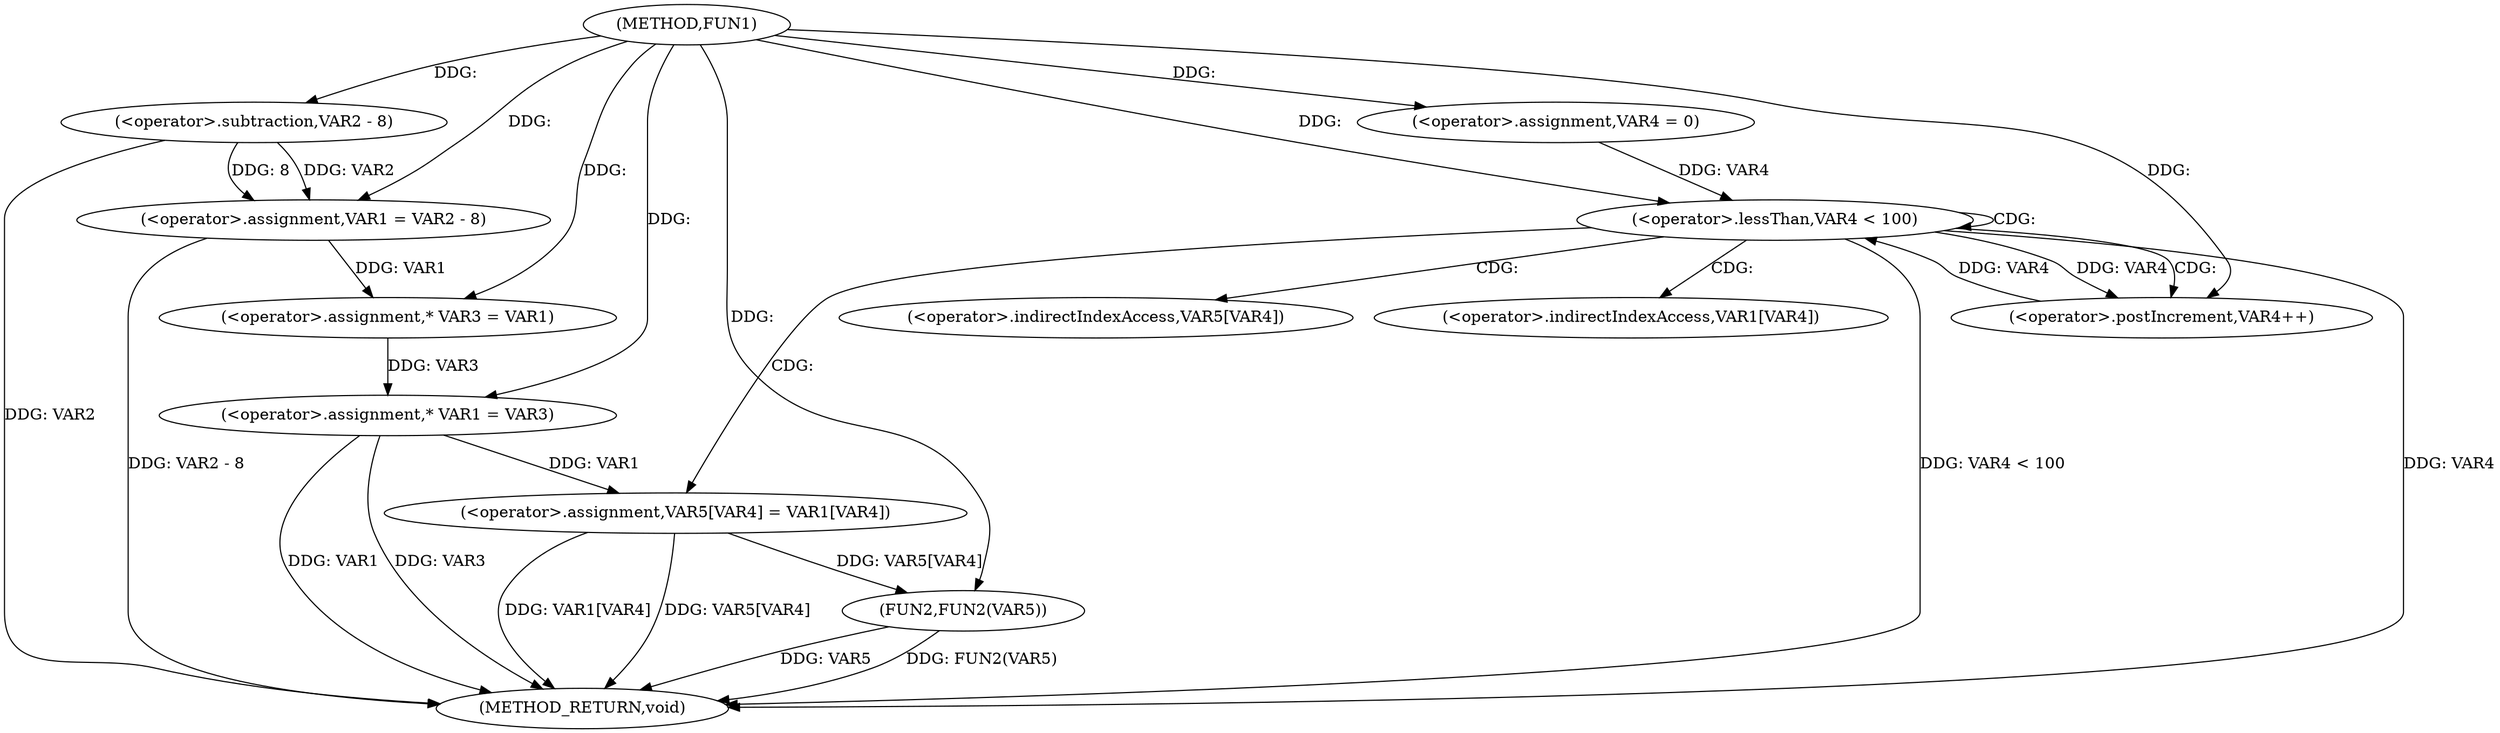 digraph FUN1 {  
"1000100" [label = "(METHOD,FUN1)" ]
"1000140" [label = "(METHOD_RETURN,void)" ]
"1000104" [label = "(<operator>.assignment,VAR1 = VAR2 - 8)" ]
"1000106" [label = "(<operator>.subtraction,VAR2 - 8)" ]
"1000111" [label = "(<operator>.assignment,* VAR3 = VAR1)" ]
"1000115" [label = "(<operator>.assignment,* VAR1 = VAR3)" ]
"1000122" [label = "(<operator>.assignment,VAR4 = 0)" ]
"1000125" [label = "(<operator>.lessThan,VAR4 < 100)" ]
"1000128" [label = "(<operator>.postIncrement,VAR4++)" ]
"1000131" [label = "(<operator>.assignment,VAR5[VAR4] = VAR1[VAR4])" ]
"1000138" [label = "(FUN2,FUN2(VAR5))" ]
"1000132" [label = "(<operator>.indirectIndexAccess,VAR5[VAR4])" ]
"1000135" [label = "(<operator>.indirectIndexAccess,VAR1[VAR4])" ]
  "1000115" -> "1000140"  [ label = "DDG: VAR3"] 
  "1000125" -> "1000140"  [ label = "DDG: VAR4"] 
  "1000125" -> "1000140"  [ label = "DDG: VAR4 < 100"] 
  "1000106" -> "1000140"  [ label = "DDG: VAR2"] 
  "1000131" -> "1000140"  [ label = "DDG: VAR1[VAR4]"] 
  "1000104" -> "1000140"  [ label = "DDG: VAR2 - 8"] 
  "1000131" -> "1000140"  [ label = "DDG: VAR5[VAR4]"] 
  "1000138" -> "1000140"  [ label = "DDG: VAR5"] 
  "1000138" -> "1000140"  [ label = "DDG: FUN2(VAR5)"] 
  "1000115" -> "1000140"  [ label = "DDG: VAR1"] 
  "1000106" -> "1000104"  [ label = "DDG: VAR2"] 
  "1000106" -> "1000104"  [ label = "DDG: 8"] 
  "1000100" -> "1000104"  [ label = "DDG: "] 
  "1000100" -> "1000106"  [ label = "DDG: "] 
  "1000104" -> "1000111"  [ label = "DDG: VAR1"] 
  "1000100" -> "1000111"  [ label = "DDG: "] 
  "1000111" -> "1000115"  [ label = "DDG: VAR3"] 
  "1000100" -> "1000115"  [ label = "DDG: "] 
  "1000100" -> "1000122"  [ label = "DDG: "] 
  "1000122" -> "1000125"  [ label = "DDG: VAR4"] 
  "1000128" -> "1000125"  [ label = "DDG: VAR4"] 
  "1000100" -> "1000125"  [ label = "DDG: "] 
  "1000125" -> "1000128"  [ label = "DDG: VAR4"] 
  "1000100" -> "1000128"  [ label = "DDG: "] 
  "1000115" -> "1000131"  [ label = "DDG: VAR1"] 
  "1000131" -> "1000138"  [ label = "DDG: VAR5[VAR4]"] 
  "1000100" -> "1000138"  [ label = "DDG: "] 
  "1000125" -> "1000132"  [ label = "CDG: "] 
  "1000125" -> "1000128"  [ label = "CDG: "] 
  "1000125" -> "1000125"  [ label = "CDG: "] 
  "1000125" -> "1000131"  [ label = "CDG: "] 
  "1000125" -> "1000135"  [ label = "CDG: "] 
}
